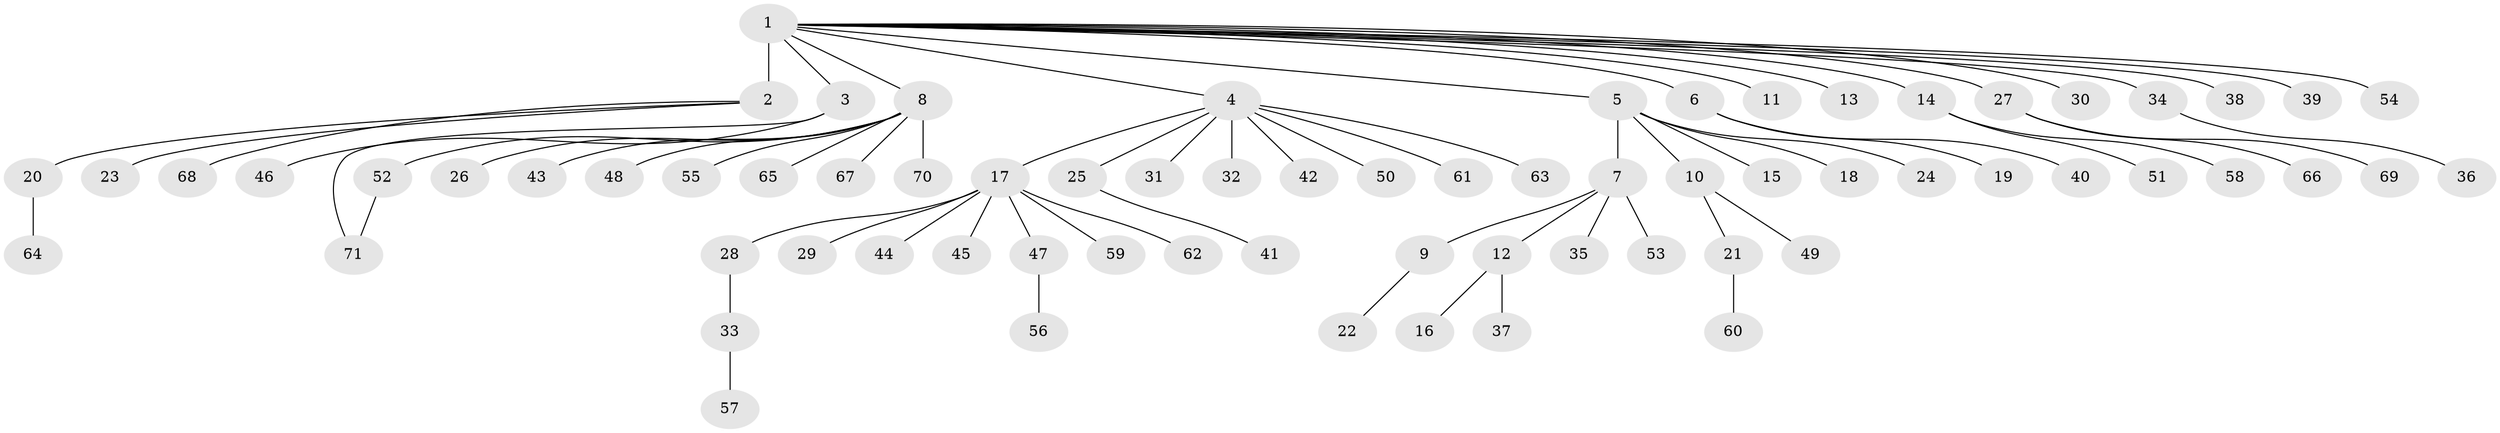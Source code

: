 // original degree distribution, {36: 0.007246376811594203, 1: 0.6231884057971014, 4: 0.043478260869565216, 10: 0.007246376811594203, 7: 0.007246376811594203, 6: 0.007246376811594203, 9: 0.014492753623188406, 3: 0.06521739130434782, 2: 0.2246376811594203}
// Generated by graph-tools (version 1.1) at 2025/35/03/09/25 02:35:33]
// undirected, 71 vertices, 71 edges
graph export_dot {
graph [start="1"]
  node [color=gray90,style=filled];
  1;
  2;
  3;
  4;
  5;
  6;
  7;
  8;
  9;
  10;
  11;
  12;
  13;
  14;
  15;
  16;
  17;
  18;
  19;
  20;
  21;
  22;
  23;
  24;
  25;
  26;
  27;
  28;
  29;
  30;
  31;
  32;
  33;
  34;
  35;
  36;
  37;
  38;
  39;
  40;
  41;
  42;
  43;
  44;
  45;
  46;
  47;
  48;
  49;
  50;
  51;
  52;
  53;
  54;
  55;
  56;
  57;
  58;
  59;
  60;
  61;
  62;
  63;
  64;
  65;
  66;
  67;
  68;
  69;
  70;
  71;
  1 -- 2 [weight=21.0];
  1 -- 3 [weight=1.0];
  1 -- 4 [weight=1.0];
  1 -- 5 [weight=1.0];
  1 -- 6 [weight=1.0];
  1 -- 8 [weight=1.0];
  1 -- 11 [weight=1.0];
  1 -- 13 [weight=1.0];
  1 -- 14 [weight=1.0];
  1 -- 27 [weight=1.0];
  1 -- 30 [weight=1.0];
  1 -- 34 [weight=1.0];
  1 -- 38 [weight=1.0];
  1 -- 39 [weight=1.0];
  1 -- 54 [weight=1.0];
  2 -- 20 [weight=1.0];
  2 -- 23 [weight=1.0];
  2 -- 68 [weight=1.0];
  3 -- 46 [weight=1.0];
  3 -- 71 [weight=1.0];
  4 -- 17 [weight=1.0];
  4 -- 25 [weight=1.0];
  4 -- 31 [weight=1.0];
  4 -- 32 [weight=1.0];
  4 -- 42 [weight=1.0];
  4 -- 50 [weight=1.0];
  4 -- 61 [weight=1.0];
  4 -- 63 [weight=1.0];
  5 -- 7 [weight=1.0];
  5 -- 10 [weight=1.0];
  5 -- 15 [weight=1.0];
  5 -- 18 [weight=1.0];
  5 -- 24 [weight=1.0];
  6 -- 19 [weight=1.0];
  6 -- 40 [weight=1.0];
  7 -- 9 [weight=1.0];
  7 -- 12 [weight=1.0];
  7 -- 35 [weight=1.0];
  7 -- 53 [weight=1.0];
  8 -- 26 [weight=1.0];
  8 -- 43 [weight=1.0];
  8 -- 48 [weight=1.0];
  8 -- 52 [weight=1.0];
  8 -- 55 [weight=1.0];
  8 -- 65 [weight=1.0];
  8 -- 67 [weight=1.0];
  8 -- 70 [weight=1.0];
  9 -- 22 [weight=1.0];
  10 -- 21 [weight=1.0];
  10 -- 49 [weight=1.0];
  12 -- 16 [weight=1.0];
  12 -- 37 [weight=3.0];
  14 -- 51 [weight=1.0];
  14 -- 58 [weight=1.0];
  17 -- 28 [weight=1.0];
  17 -- 29 [weight=1.0];
  17 -- 44 [weight=1.0];
  17 -- 45 [weight=1.0];
  17 -- 47 [weight=1.0];
  17 -- 59 [weight=1.0];
  17 -- 62 [weight=1.0];
  20 -- 64 [weight=1.0];
  21 -- 60 [weight=1.0];
  25 -- 41 [weight=1.0];
  27 -- 66 [weight=1.0];
  27 -- 69 [weight=1.0];
  28 -- 33 [weight=1.0];
  33 -- 57 [weight=1.0];
  34 -- 36 [weight=1.0];
  47 -- 56 [weight=1.0];
  52 -- 71 [weight=1.0];
}

